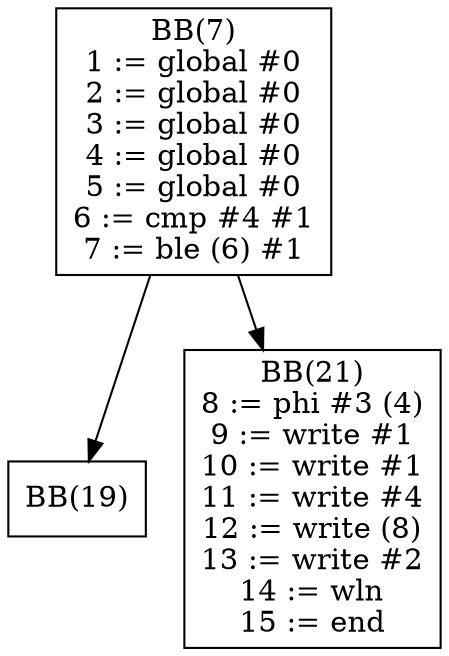 digraph dom {
BB7[shape = box, label = "BB(7)\n" + "1 := global #0\n" + "2 := global #0\n" + "3 := global #0\n" + "4 := global #0\n" + "5 := global #0\n" + "6 := cmp #4 #1\n" + "7 := ble (6) #1\n"];
BB19[shape = box, label = "BB(19)\n"];
BB21[shape = box, label = "BB(21)\n" + "8 := phi #3 (4)\n" + "9 := write #1\n" + "10 := write #1\n" + "11 := write #4\n" + "12 := write (8)\n" + "13 := write #2\n" + "14 := wln\n" + "15 := end\n"];
BB7 -> BB19;
BB7 -> BB21;
}
